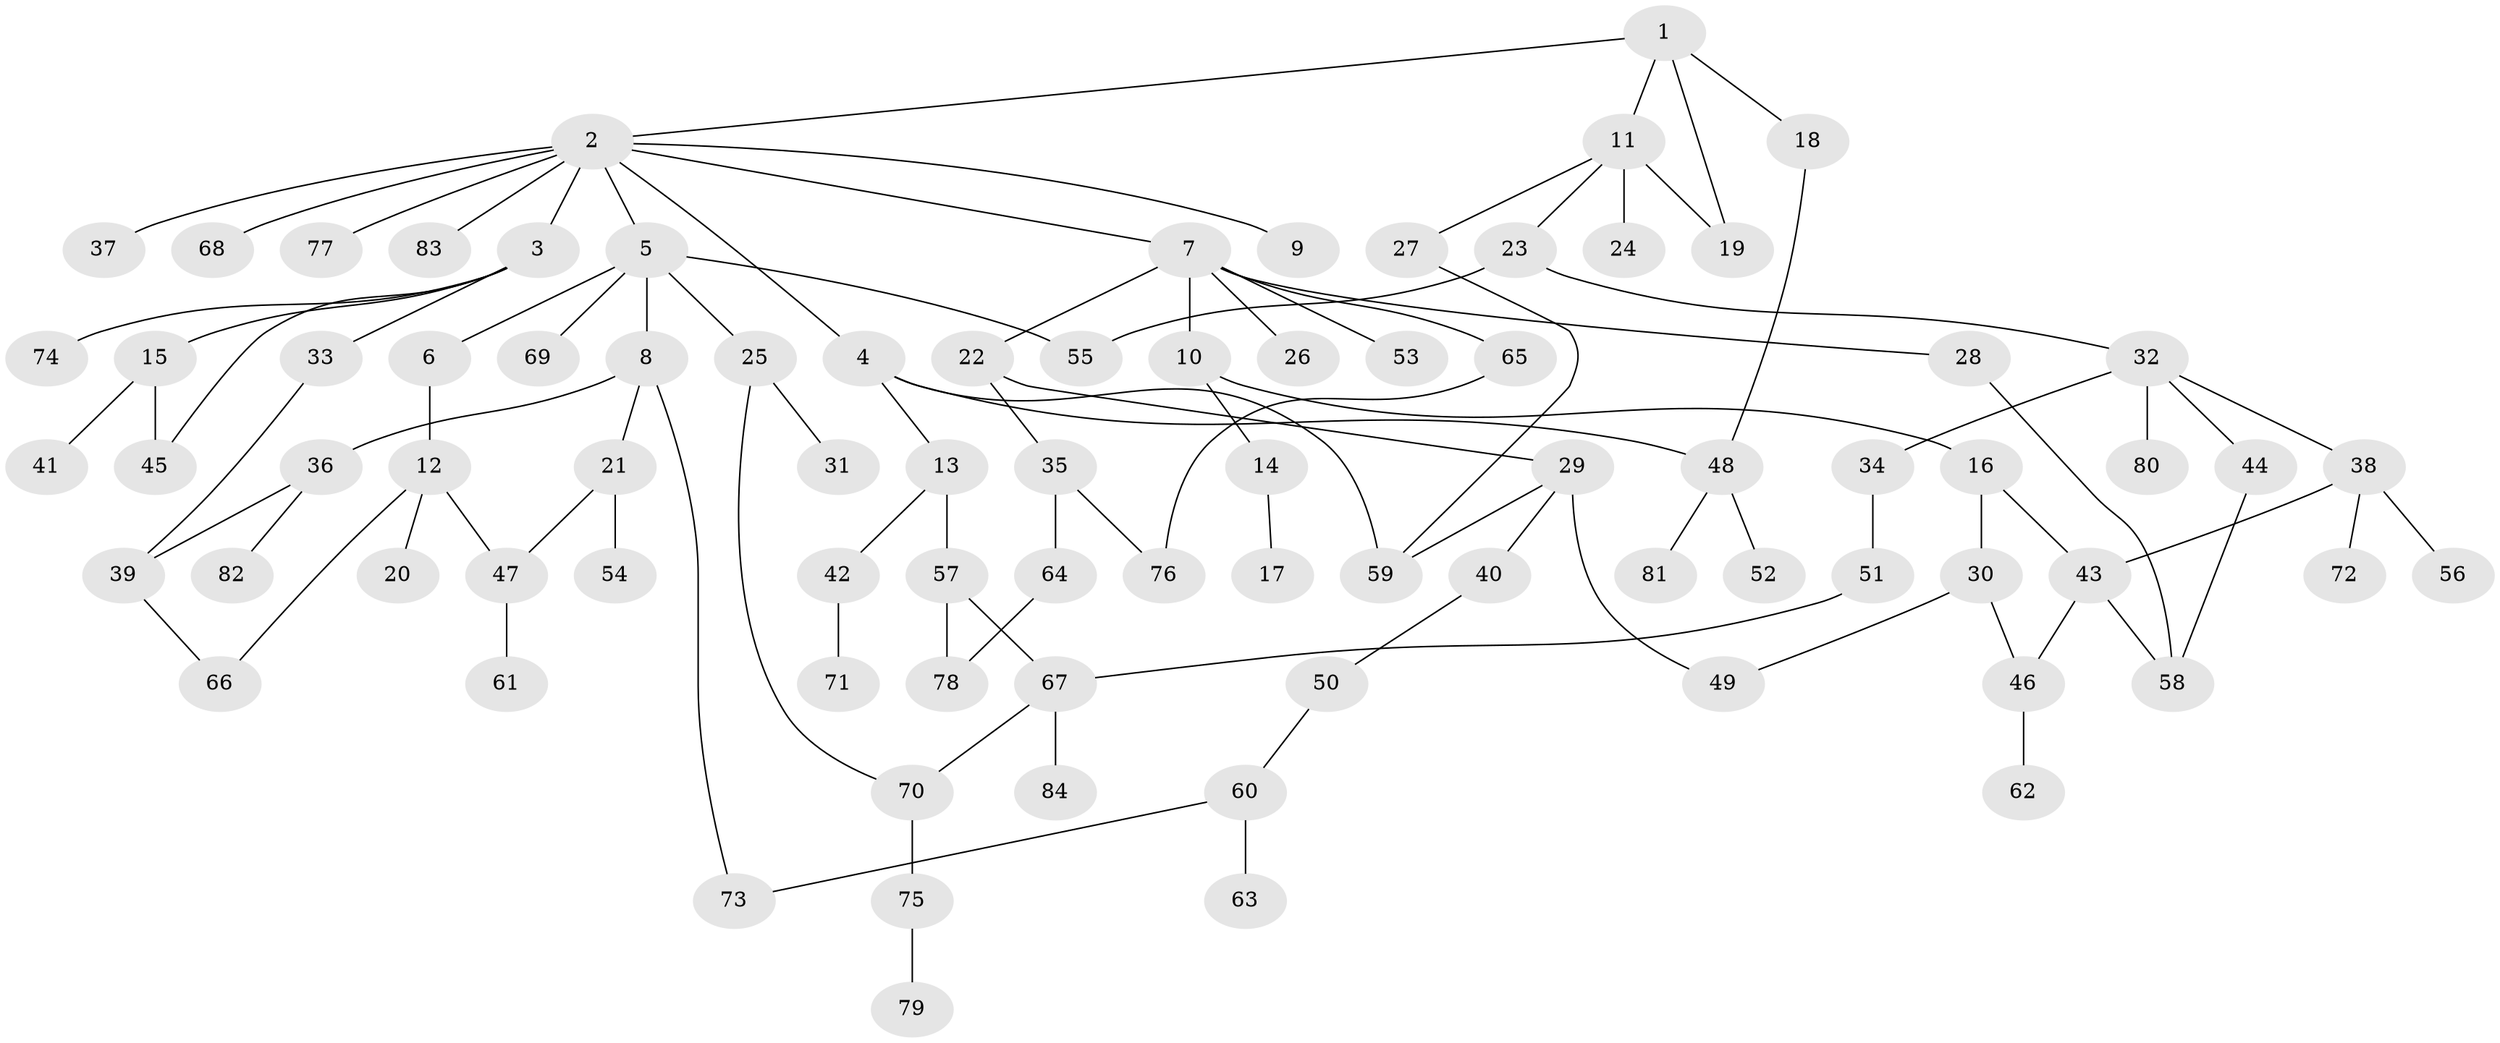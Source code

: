 // coarse degree distribution, {3: 0.15517241379310345, 9: 0.017241379310344827, 5: 0.06896551724137931, 7: 0.017241379310344827, 2: 0.2413793103448276, 8: 0.017241379310344827, 4: 0.1206896551724138, 1: 0.3620689655172414}
// Generated by graph-tools (version 1.1) at 2025/23/03/03/25 07:23:31]
// undirected, 84 vertices, 102 edges
graph export_dot {
graph [start="1"]
  node [color=gray90,style=filled];
  1;
  2;
  3;
  4;
  5;
  6;
  7;
  8;
  9;
  10;
  11;
  12;
  13;
  14;
  15;
  16;
  17;
  18;
  19;
  20;
  21;
  22;
  23;
  24;
  25;
  26;
  27;
  28;
  29;
  30;
  31;
  32;
  33;
  34;
  35;
  36;
  37;
  38;
  39;
  40;
  41;
  42;
  43;
  44;
  45;
  46;
  47;
  48;
  49;
  50;
  51;
  52;
  53;
  54;
  55;
  56;
  57;
  58;
  59;
  60;
  61;
  62;
  63;
  64;
  65;
  66;
  67;
  68;
  69;
  70;
  71;
  72;
  73;
  74;
  75;
  76;
  77;
  78;
  79;
  80;
  81;
  82;
  83;
  84;
  1 -- 2;
  1 -- 11;
  1 -- 18;
  1 -- 19;
  2 -- 3;
  2 -- 4;
  2 -- 5;
  2 -- 7;
  2 -- 9;
  2 -- 37;
  2 -- 68;
  2 -- 77;
  2 -- 83;
  3 -- 15;
  3 -- 33;
  3 -- 45;
  3 -- 74;
  4 -- 13;
  4 -- 48;
  4 -- 59;
  5 -- 6;
  5 -- 8;
  5 -- 25;
  5 -- 55;
  5 -- 69;
  6 -- 12;
  7 -- 10;
  7 -- 22;
  7 -- 26;
  7 -- 28;
  7 -- 53;
  7 -- 65;
  8 -- 21;
  8 -- 36;
  8 -- 73;
  10 -- 14;
  10 -- 16;
  11 -- 23;
  11 -- 24;
  11 -- 27;
  11 -- 19;
  12 -- 20;
  12 -- 47;
  12 -- 66;
  13 -- 42;
  13 -- 57;
  14 -- 17;
  15 -- 41;
  15 -- 45;
  16 -- 30;
  16 -- 43;
  18 -- 48;
  21 -- 47;
  21 -- 54;
  22 -- 29;
  22 -- 35;
  23 -- 32;
  23 -- 55;
  25 -- 31;
  25 -- 70;
  27 -- 59;
  28 -- 58;
  29 -- 40;
  29 -- 49;
  29 -- 59;
  30 -- 46;
  30 -- 49;
  32 -- 34;
  32 -- 38;
  32 -- 44;
  32 -- 80;
  33 -- 39;
  34 -- 51;
  35 -- 64;
  35 -- 76;
  36 -- 39;
  36 -- 82;
  38 -- 43;
  38 -- 56;
  38 -- 72;
  39 -- 66;
  40 -- 50;
  42 -- 71;
  43 -- 46;
  43 -- 58;
  44 -- 58;
  46 -- 62;
  47 -- 61;
  48 -- 52;
  48 -- 81;
  50 -- 60;
  51 -- 67;
  57 -- 78;
  57 -- 67;
  60 -- 63;
  60 -- 73;
  64 -- 78;
  65 -- 76;
  67 -- 70;
  67 -- 84;
  70 -- 75;
  75 -- 79;
}
